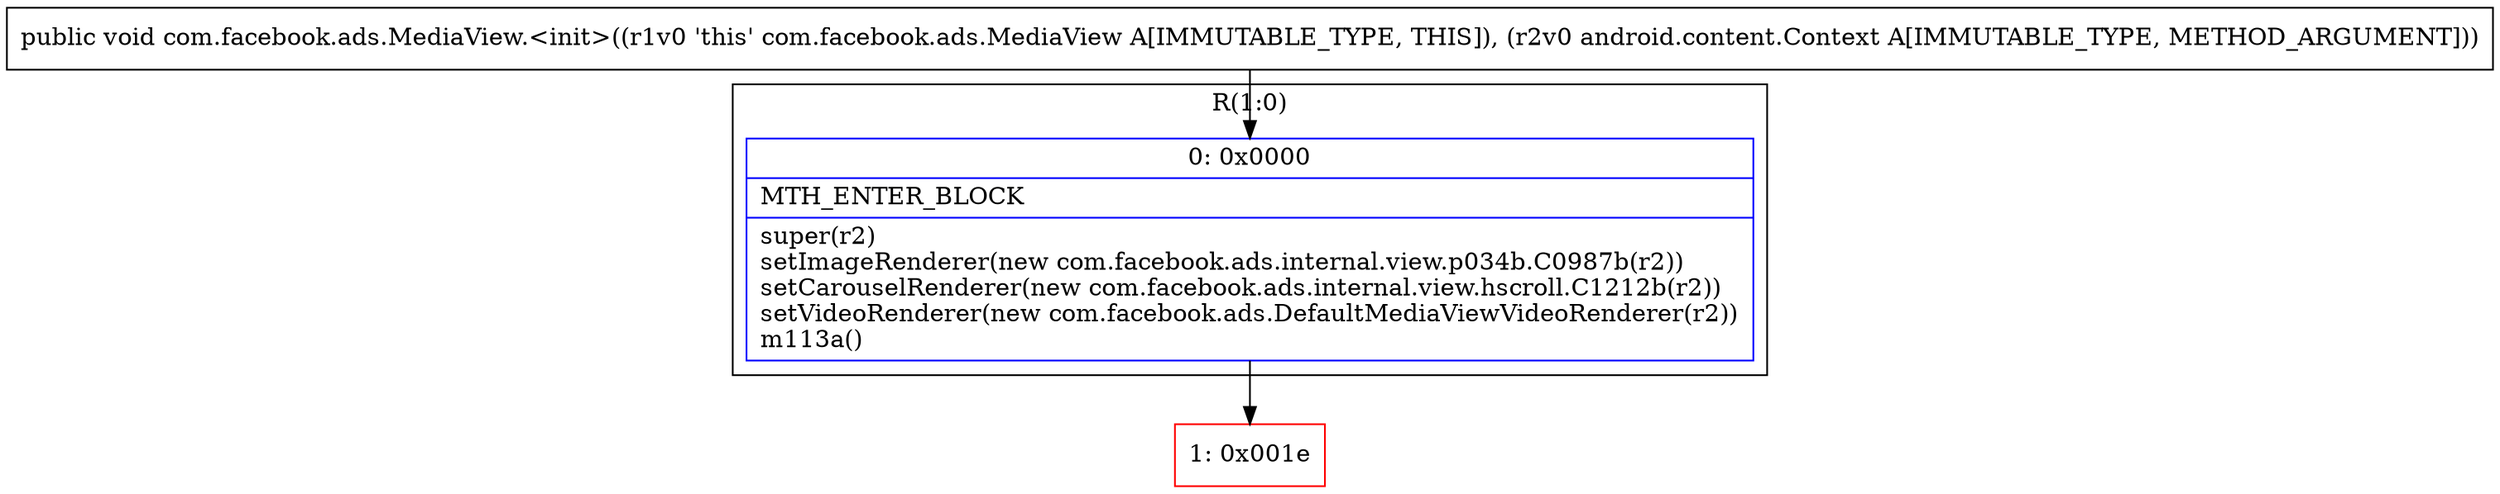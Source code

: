 digraph "CFG forcom.facebook.ads.MediaView.\<init\>(Landroid\/content\/Context;)V" {
subgraph cluster_Region_418736085 {
label = "R(1:0)";
node [shape=record,color=blue];
Node_0 [shape=record,label="{0\:\ 0x0000|MTH_ENTER_BLOCK\l|super(r2)\lsetImageRenderer(new com.facebook.ads.internal.view.p034b.C0987b(r2))\lsetCarouselRenderer(new com.facebook.ads.internal.view.hscroll.C1212b(r2))\lsetVideoRenderer(new com.facebook.ads.DefaultMediaViewVideoRenderer(r2))\lm113a()\l}"];
}
Node_1 [shape=record,color=red,label="{1\:\ 0x001e}"];
MethodNode[shape=record,label="{public void com.facebook.ads.MediaView.\<init\>((r1v0 'this' com.facebook.ads.MediaView A[IMMUTABLE_TYPE, THIS]), (r2v0 android.content.Context A[IMMUTABLE_TYPE, METHOD_ARGUMENT])) }"];
MethodNode -> Node_0;
Node_0 -> Node_1;
}

